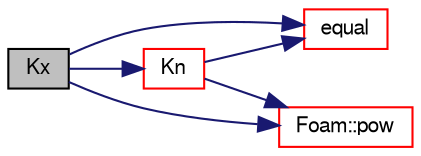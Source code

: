 digraph "Kx"
{
  bgcolor="transparent";
  edge [fontname="FreeSans",fontsize="10",labelfontname="FreeSans",labelfontsize="10"];
  node [fontname="FreeSans",fontsize="10",shape=record];
  rankdir="LR";
  Node301 [label="Kx",height=0.2,width=0.4,color="black", fillcolor="grey75", style="filled", fontcolor="black"];
  Node301 -> Node302 [color="midnightblue",fontsize="10",style="solid",fontname="FreeSans"];
  Node302 [label="equal",height=0.2,width=0.4,color="red",URL="$a12539.html#a5eaecb40e7f08539f60947025f993899"];
  Node301 -> Node304 [color="midnightblue",fontsize="10",style="solid",fontname="FreeSans"];
  Node304 [label="Kn",height=0.2,width=0.4,color="red",URL="$a30390.html#adbad44c9e9691cd4dc97840fb83b75ef",tooltip="Equilibrium constant [] i.t.o. number of moles. "];
  Node304 -> Node302 [color="midnightblue",fontsize="10",style="solid",fontname="FreeSans"];
  Node304 -> Node305 [color="midnightblue",fontsize="10",style="solid",fontname="FreeSans"];
  Node305 [label="Foam::pow",height=0.2,width=0.4,color="red",URL="$a21124.html#a7500c8e9d27a442adc75e287de074c7c"];
  Node301 -> Node305 [color="midnightblue",fontsize="10",style="solid",fontname="FreeSans"];
}
